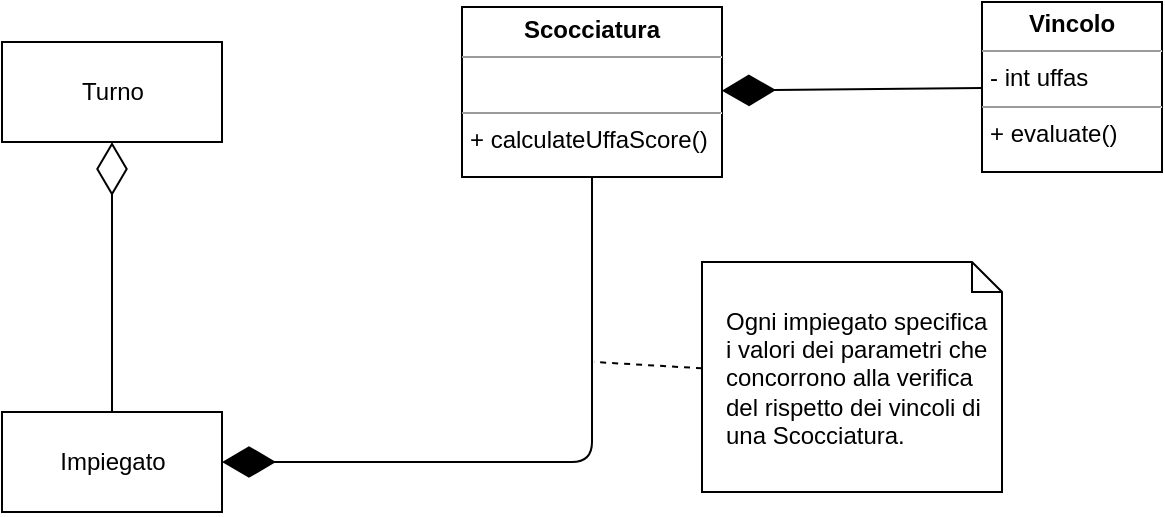 <mxfile>
    <diagram id="HwYBef5PtIvsNGRUk54D" name="Pagina-1">
        <mxGraphModel dx="1743" dy="554" grid="1" gridSize="10" guides="1" tooltips="1" connect="1" arrows="1" fold="1" page="1" pageScale="1" pageWidth="827" pageHeight="1169" math="0" shadow="0">
            <root>
                <mxCell id="0"/>
                <mxCell id="1" parent="0"/>
                <mxCell id="16" value="" style="endArrow=diamondThin;endFill=1;endSize=24;html=1;" edge="1" parent="1" source="23" target="24">
                    <mxGeometry width="160" relative="1" as="geometry">
                        <mxPoint x="274" y="375.74" as="sourcePoint"/>
                        <mxPoint x="130" y="374.526" as="targetPoint"/>
                    </mxGeometry>
                </mxCell>
                <mxCell id="17" value="Turno" style="html=1;" vertex="1" parent="1">
                    <mxGeometry x="-220" y="350" width="110" height="50" as="geometry"/>
                </mxCell>
                <mxCell id="18" value="Impiegato" style="html=1;" vertex="1" parent="1">
                    <mxGeometry x="-220" y="535" width="110" height="50" as="geometry"/>
                </mxCell>
                <mxCell id="21" value="" style="endArrow=diamondThin;endFill=0;endSize=24;html=1;" edge="1" parent="1" source="18" target="17">
                    <mxGeometry width="160" relative="1" as="geometry">
                        <mxPoint x="-120" y="470" as="sourcePoint"/>
                        <mxPoint x="40" y="470" as="targetPoint"/>
                    </mxGeometry>
                </mxCell>
                <mxCell id="22" value="" style="endArrow=diamondThin;endFill=1;endSize=24;html=1;" edge="1" parent="1" source="24" target="18">
                    <mxGeometry width="160" relative="1" as="geometry">
                        <mxPoint x="75" y="400" as="sourcePoint"/>
                        <mxPoint x="140" y="385.204" as="targetPoint"/>
                        <Array as="points">
                            <mxPoint x="75" y="560"/>
                        </Array>
                    </mxGeometry>
                </mxCell>
                <mxCell id="23" value="&lt;p style=&quot;margin: 0px ; margin-top: 4px ; text-align: center&quot;&gt;&lt;b&gt;Vincolo&lt;/b&gt;&lt;/p&gt;&lt;hr size=&quot;1&quot;&gt;&lt;p style=&quot;margin: 0px ; margin-left: 4px&quot;&gt;- int uffas&lt;br&gt;&lt;/p&gt;&lt;hr size=&quot;1&quot;&gt;&lt;p style=&quot;margin: 0px ; margin-left: 4px&quot;&gt;+ evaluate()&lt;br&gt;&lt;/p&gt;" style="verticalAlign=top;align=left;overflow=fill;fontSize=12;fontFamily=Helvetica;html=1;" vertex="1" parent="1">
                    <mxGeometry x="270" y="330" width="90" height="85" as="geometry"/>
                </mxCell>
                <mxCell id="24" value="&lt;p style=&quot;margin: 0px ; margin-top: 4px ; text-align: center&quot;&gt;&lt;b&gt;Scocciatura&lt;/b&gt;&lt;/p&gt;&lt;hr size=&quot;1&quot;&gt;&lt;p style=&quot;margin: 0px ; margin-left: 4px&quot;&gt;&lt;br&gt;&lt;/p&gt;&lt;hr size=&quot;1&quot;&gt;&lt;p style=&quot;margin: 0px ; margin-left: 4px&quot;&gt;+ calculateUffaScore()&lt;/p&gt;" style="verticalAlign=top;align=left;overflow=fill;fontSize=12;fontFamily=Helvetica;html=1;" vertex="1" parent="1">
                    <mxGeometry x="10" y="332.5" width="130" height="85" as="geometry"/>
                </mxCell>
                <mxCell id="25" value="Ogni impiegato specifica&lt;br&gt;i valori dei parametri che concorrono alla verifica del rispetto dei vincoli di una Scocciatura." style="shape=note;size=15;align=left;spacingLeft=10;html=1;whiteSpace=wrap;" vertex="1" parent="1">
                    <mxGeometry x="130" y="460" width="150" height="115" as="geometry"/>
                </mxCell>
                <mxCell id="26" value="" style="edgeStyle=none;endArrow=none;dashed=1;html=1;" edge="1" source="25" parent="1">
                    <mxGeometry x="1" relative="1" as="geometry">
                        <mxPoint x="76" y="510" as="targetPoint"/>
                        <mxPoint x="156" y="575" as="sourcePoint"/>
                    </mxGeometry>
                </mxCell>
            </root>
        </mxGraphModel>
    </diagram>
</mxfile>